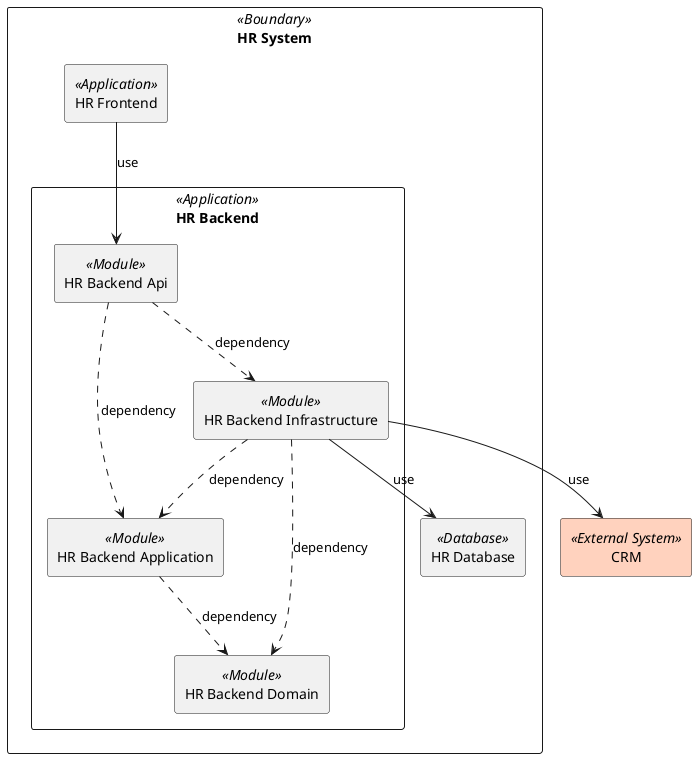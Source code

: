 @startuml
'Generated by Modeler - do not change.
skinparam componentStyle rectangle

skinparam component {
    BackgroundColor<<External System>> #FFD2BE
}

component "CRM" <<External System>> {
}

component "HR System" <<Boundary>> {
    component "HR Backend" <<Application>> {
        component "HR Backend Api" <<Module>> {
        }
        component "HR Backend Domain" <<Module>> {
        }
        component "HR Backend Infrastructure" <<Module>> {
        }
        component "HR Backend Application" <<Module>> {
        }
    }
    component "HR Frontend" <<Application>> {
    }
    component "HR Database" <<Database>> {
    }
}

"HR Frontend" --> "HR Backend Api" : use
"HR Backend Api" ..> "HR Backend Application" : dependency
"HR Backend Api" ..> "HR Backend Infrastructure" : dependency
"HR Backend Application" ..> "HR Backend Domain" : dependency
"HR Backend Infrastructure" ..> "HR Backend Domain" : dependency
"HR Backend Infrastructure" ..> "HR Backend Application" : dependency
"HR Backend Infrastructure" --> "HR Database" : use
"HR Backend Infrastructure" --> "CRM" : use

@enduml

